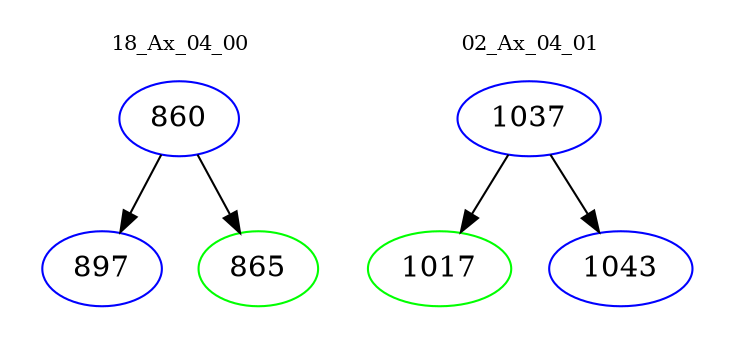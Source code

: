 digraph{
subgraph cluster_0 {
color = white
label = "18_Ax_04_00";
fontsize=10;
T0_860 [label="860", color="blue"]
T0_860 -> T0_897 [color="black"]
T0_897 [label="897", color="blue"]
T0_860 -> T0_865 [color="black"]
T0_865 [label="865", color="green"]
}
subgraph cluster_1 {
color = white
label = "02_Ax_04_01";
fontsize=10;
T1_1037 [label="1037", color="blue"]
T1_1037 -> T1_1017 [color="black"]
T1_1017 [label="1017", color="green"]
T1_1037 -> T1_1043 [color="black"]
T1_1043 [label="1043", color="blue"]
}
}
